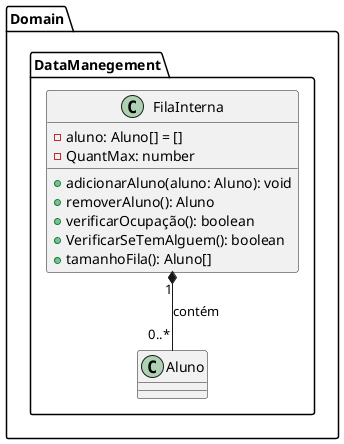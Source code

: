 @startuml FilaInterna/Aluno
    package Domain.DataManegement{
        class FilaInterna {
            - aluno: Aluno[] = []
            - QuantMax: number
            + adicionarAluno(aluno: Aluno): void
            + removerAluno(): Aluno
            + verificarOcupação(): boolean
            + VerificarSeTemAlguem(): boolean
            + tamanhoFila(): Aluno[]
        }

        FilaInterna "1" *-- "0..*" Aluno : contém
    }
@enduml
